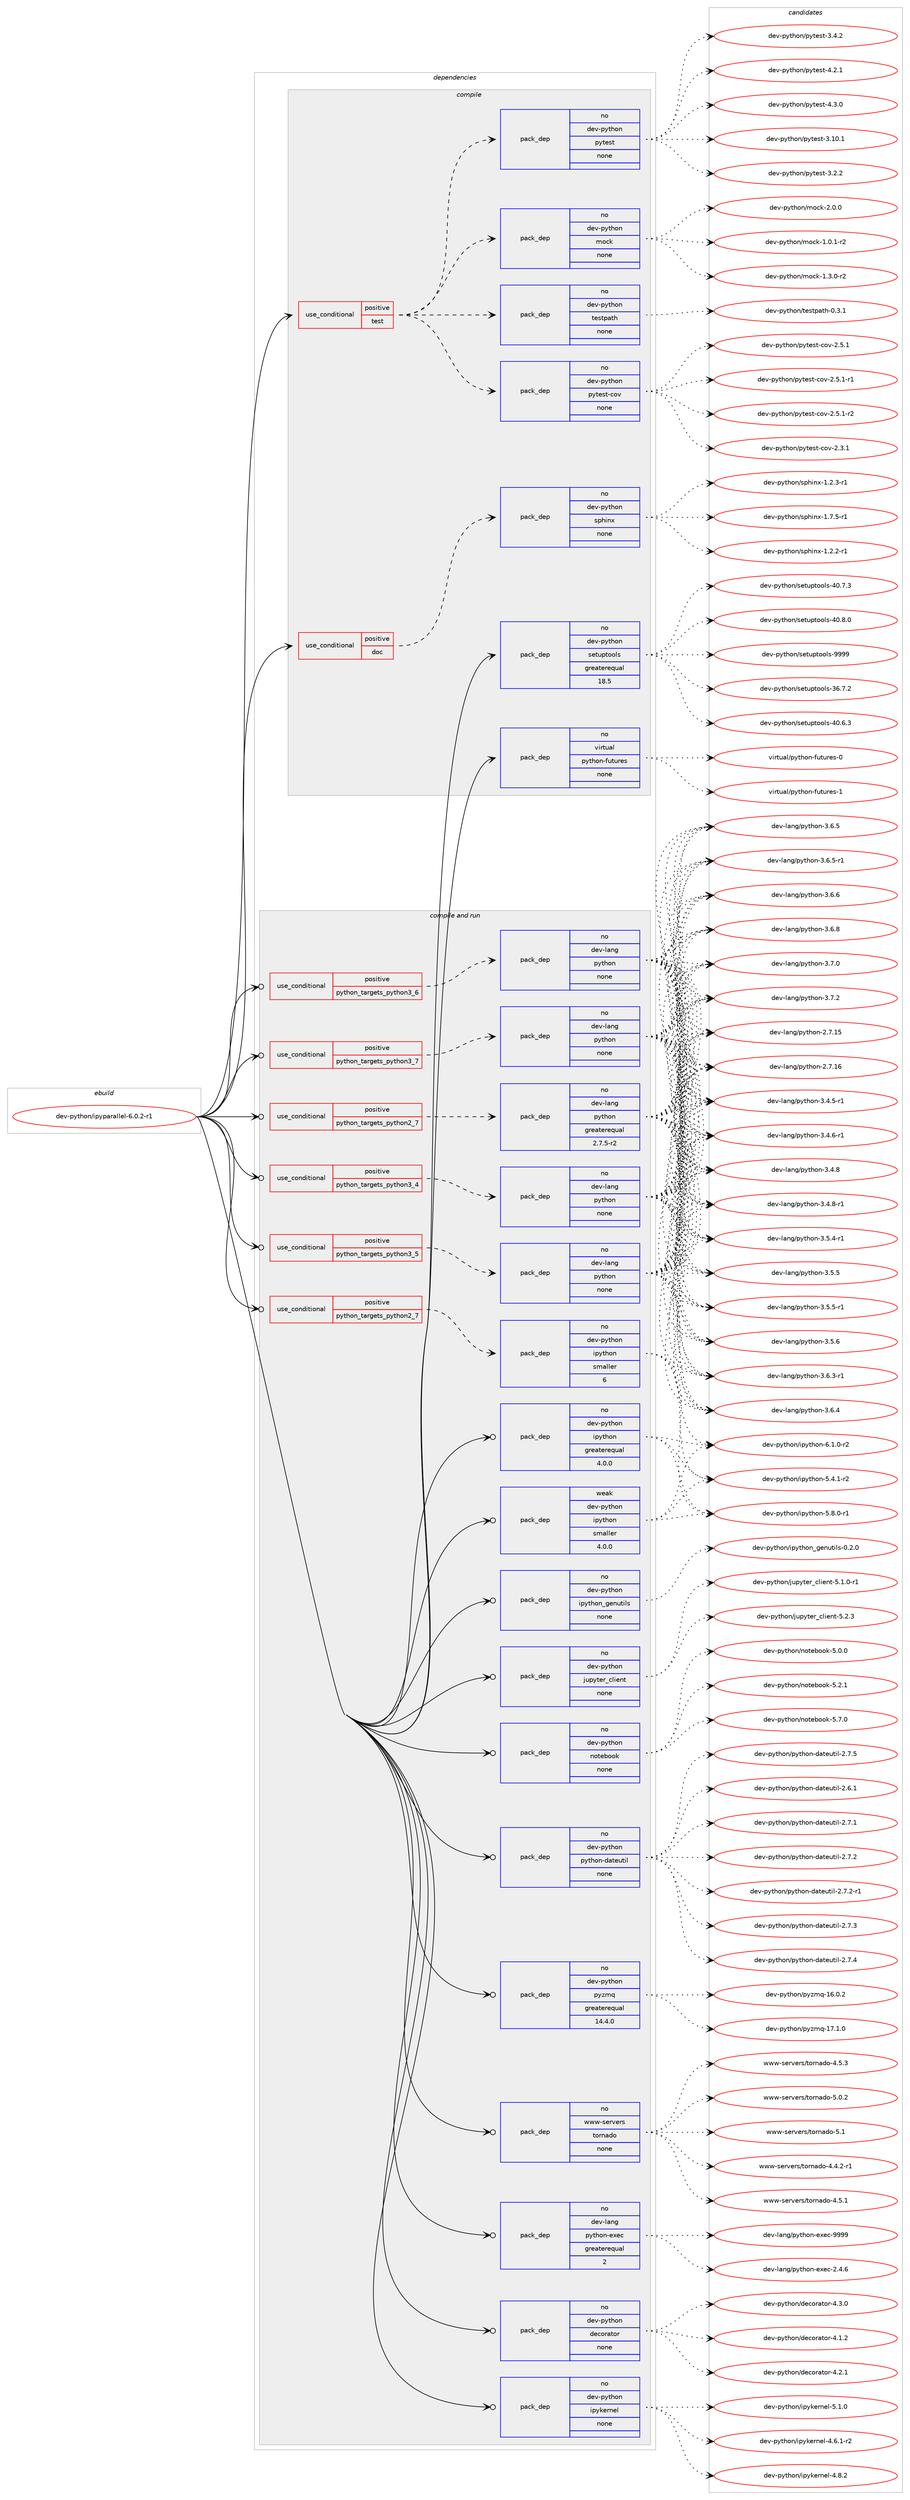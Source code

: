 digraph prolog {

# *************
# Graph options
# *************

newrank=true;
concentrate=true;
compound=true;
graph [rankdir=LR,fontname=Helvetica,fontsize=10,ranksep=1.5];#, ranksep=2.5, nodesep=0.2];
edge  [arrowhead=vee];
node  [fontname=Helvetica,fontsize=10];

# **********
# The ebuild
# **********

subgraph cluster_leftcol {
color=gray;
rank=same;
label=<<i>ebuild</i>>;
id [label="dev-python/ipyparallel-6.0.2-r1", color=red, width=4, href="../dev-python/ipyparallel-6.0.2-r1.svg"];
}

# ****************
# The dependencies
# ****************

subgraph cluster_midcol {
color=gray;
label=<<i>dependencies</i>>;
subgraph cluster_compile {
fillcolor="#eeeeee";
style=filled;
label=<<i>compile</i>>;
subgraph cond375920 {
dependency1414185 [label=<<TABLE BORDER="0" CELLBORDER="1" CELLSPACING="0" CELLPADDING="4"><TR><TD ROWSPAN="3" CELLPADDING="10">use_conditional</TD></TR><TR><TD>positive</TD></TR><TR><TD>doc</TD></TR></TABLE>>, shape=none, color=red];
subgraph pack1014996 {
dependency1414186 [label=<<TABLE BORDER="0" CELLBORDER="1" CELLSPACING="0" CELLPADDING="4" WIDTH="220"><TR><TD ROWSPAN="6" CELLPADDING="30">pack_dep</TD></TR><TR><TD WIDTH="110">no</TD></TR><TR><TD>dev-python</TD></TR><TR><TD>sphinx</TD></TR><TR><TD>none</TD></TR><TR><TD></TD></TR></TABLE>>, shape=none, color=blue];
}
dependency1414185:e -> dependency1414186:w [weight=20,style="dashed",arrowhead="vee"];
}
id:e -> dependency1414185:w [weight=20,style="solid",arrowhead="vee"];
subgraph cond375921 {
dependency1414187 [label=<<TABLE BORDER="0" CELLBORDER="1" CELLSPACING="0" CELLPADDING="4"><TR><TD ROWSPAN="3" CELLPADDING="10">use_conditional</TD></TR><TR><TD>positive</TD></TR><TR><TD>test</TD></TR></TABLE>>, shape=none, color=red];
subgraph pack1014997 {
dependency1414188 [label=<<TABLE BORDER="0" CELLBORDER="1" CELLSPACING="0" CELLPADDING="4" WIDTH="220"><TR><TD ROWSPAN="6" CELLPADDING="30">pack_dep</TD></TR><TR><TD WIDTH="110">no</TD></TR><TR><TD>dev-python</TD></TR><TR><TD>mock</TD></TR><TR><TD>none</TD></TR><TR><TD></TD></TR></TABLE>>, shape=none, color=blue];
}
dependency1414187:e -> dependency1414188:w [weight=20,style="dashed",arrowhead="vee"];
subgraph pack1014998 {
dependency1414189 [label=<<TABLE BORDER="0" CELLBORDER="1" CELLSPACING="0" CELLPADDING="4" WIDTH="220"><TR><TD ROWSPAN="6" CELLPADDING="30">pack_dep</TD></TR><TR><TD WIDTH="110">no</TD></TR><TR><TD>dev-python</TD></TR><TR><TD>pytest</TD></TR><TR><TD>none</TD></TR><TR><TD></TD></TR></TABLE>>, shape=none, color=blue];
}
dependency1414187:e -> dependency1414189:w [weight=20,style="dashed",arrowhead="vee"];
subgraph pack1014999 {
dependency1414190 [label=<<TABLE BORDER="0" CELLBORDER="1" CELLSPACING="0" CELLPADDING="4" WIDTH="220"><TR><TD ROWSPAN="6" CELLPADDING="30">pack_dep</TD></TR><TR><TD WIDTH="110">no</TD></TR><TR><TD>dev-python</TD></TR><TR><TD>pytest-cov</TD></TR><TR><TD>none</TD></TR><TR><TD></TD></TR></TABLE>>, shape=none, color=blue];
}
dependency1414187:e -> dependency1414190:w [weight=20,style="dashed",arrowhead="vee"];
subgraph pack1015000 {
dependency1414191 [label=<<TABLE BORDER="0" CELLBORDER="1" CELLSPACING="0" CELLPADDING="4" WIDTH="220"><TR><TD ROWSPAN="6" CELLPADDING="30">pack_dep</TD></TR><TR><TD WIDTH="110">no</TD></TR><TR><TD>dev-python</TD></TR><TR><TD>testpath</TD></TR><TR><TD>none</TD></TR><TR><TD></TD></TR></TABLE>>, shape=none, color=blue];
}
dependency1414187:e -> dependency1414191:w [weight=20,style="dashed",arrowhead="vee"];
}
id:e -> dependency1414187:w [weight=20,style="solid",arrowhead="vee"];
subgraph pack1015001 {
dependency1414192 [label=<<TABLE BORDER="0" CELLBORDER="1" CELLSPACING="0" CELLPADDING="4" WIDTH="220"><TR><TD ROWSPAN="6" CELLPADDING="30">pack_dep</TD></TR><TR><TD WIDTH="110">no</TD></TR><TR><TD>dev-python</TD></TR><TR><TD>setuptools</TD></TR><TR><TD>greaterequal</TD></TR><TR><TD>18.5</TD></TR></TABLE>>, shape=none, color=blue];
}
id:e -> dependency1414192:w [weight=20,style="solid",arrowhead="vee"];
subgraph pack1015002 {
dependency1414193 [label=<<TABLE BORDER="0" CELLBORDER="1" CELLSPACING="0" CELLPADDING="4" WIDTH="220"><TR><TD ROWSPAN="6" CELLPADDING="30">pack_dep</TD></TR><TR><TD WIDTH="110">no</TD></TR><TR><TD>virtual</TD></TR><TR><TD>python-futures</TD></TR><TR><TD>none</TD></TR><TR><TD></TD></TR></TABLE>>, shape=none, color=blue];
}
id:e -> dependency1414193:w [weight=20,style="solid",arrowhead="vee"];
}
subgraph cluster_compileandrun {
fillcolor="#eeeeee";
style=filled;
label=<<i>compile and run</i>>;
subgraph cond375922 {
dependency1414194 [label=<<TABLE BORDER="0" CELLBORDER="1" CELLSPACING="0" CELLPADDING="4"><TR><TD ROWSPAN="3" CELLPADDING="10">use_conditional</TD></TR><TR><TD>positive</TD></TR><TR><TD>python_targets_python2_7</TD></TR></TABLE>>, shape=none, color=red];
subgraph pack1015003 {
dependency1414195 [label=<<TABLE BORDER="0" CELLBORDER="1" CELLSPACING="0" CELLPADDING="4" WIDTH="220"><TR><TD ROWSPAN="6" CELLPADDING="30">pack_dep</TD></TR><TR><TD WIDTH="110">no</TD></TR><TR><TD>dev-lang</TD></TR><TR><TD>python</TD></TR><TR><TD>greaterequal</TD></TR><TR><TD>2.7.5-r2</TD></TR></TABLE>>, shape=none, color=blue];
}
dependency1414194:e -> dependency1414195:w [weight=20,style="dashed",arrowhead="vee"];
}
id:e -> dependency1414194:w [weight=20,style="solid",arrowhead="odotvee"];
subgraph cond375923 {
dependency1414196 [label=<<TABLE BORDER="0" CELLBORDER="1" CELLSPACING="0" CELLPADDING="4"><TR><TD ROWSPAN="3" CELLPADDING="10">use_conditional</TD></TR><TR><TD>positive</TD></TR><TR><TD>python_targets_python2_7</TD></TR></TABLE>>, shape=none, color=red];
subgraph pack1015004 {
dependency1414197 [label=<<TABLE BORDER="0" CELLBORDER="1" CELLSPACING="0" CELLPADDING="4" WIDTH="220"><TR><TD ROWSPAN="6" CELLPADDING="30">pack_dep</TD></TR><TR><TD WIDTH="110">no</TD></TR><TR><TD>dev-python</TD></TR><TR><TD>ipython</TD></TR><TR><TD>smaller</TD></TR><TR><TD>6</TD></TR></TABLE>>, shape=none, color=blue];
}
dependency1414196:e -> dependency1414197:w [weight=20,style="dashed",arrowhead="vee"];
}
id:e -> dependency1414196:w [weight=20,style="solid",arrowhead="odotvee"];
subgraph cond375924 {
dependency1414198 [label=<<TABLE BORDER="0" CELLBORDER="1" CELLSPACING="0" CELLPADDING="4"><TR><TD ROWSPAN="3" CELLPADDING="10">use_conditional</TD></TR><TR><TD>positive</TD></TR><TR><TD>python_targets_python3_4</TD></TR></TABLE>>, shape=none, color=red];
subgraph pack1015005 {
dependency1414199 [label=<<TABLE BORDER="0" CELLBORDER="1" CELLSPACING="0" CELLPADDING="4" WIDTH="220"><TR><TD ROWSPAN="6" CELLPADDING="30">pack_dep</TD></TR><TR><TD WIDTH="110">no</TD></TR><TR><TD>dev-lang</TD></TR><TR><TD>python</TD></TR><TR><TD>none</TD></TR><TR><TD></TD></TR></TABLE>>, shape=none, color=blue];
}
dependency1414198:e -> dependency1414199:w [weight=20,style="dashed",arrowhead="vee"];
}
id:e -> dependency1414198:w [weight=20,style="solid",arrowhead="odotvee"];
subgraph cond375925 {
dependency1414200 [label=<<TABLE BORDER="0" CELLBORDER="1" CELLSPACING="0" CELLPADDING="4"><TR><TD ROWSPAN="3" CELLPADDING="10">use_conditional</TD></TR><TR><TD>positive</TD></TR><TR><TD>python_targets_python3_5</TD></TR></TABLE>>, shape=none, color=red];
subgraph pack1015006 {
dependency1414201 [label=<<TABLE BORDER="0" CELLBORDER="1" CELLSPACING="0" CELLPADDING="4" WIDTH="220"><TR><TD ROWSPAN="6" CELLPADDING="30">pack_dep</TD></TR><TR><TD WIDTH="110">no</TD></TR><TR><TD>dev-lang</TD></TR><TR><TD>python</TD></TR><TR><TD>none</TD></TR><TR><TD></TD></TR></TABLE>>, shape=none, color=blue];
}
dependency1414200:e -> dependency1414201:w [weight=20,style="dashed",arrowhead="vee"];
}
id:e -> dependency1414200:w [weight=20,style="solid",arrowhead="odotvee"];
subgraph cond375926 {
dependency1414202 [label=<<TABLE BORDER="0" CELLBORDER="1" CELLSPACING="0" CELLPADDING="4"><TR><TD ROWSPAN="3" CELLPADDING="10">use_conditional</TD></TR><TR><TD>positive</TD></TR><TR><TD>python_targets_python3_6</TD></TR></TABLE>>, shape=none, color=red];
subgraph pack1015007 {
dependency1414203 [label=<<TABLE BORDER="0" CELLBORDER="1" CELLSPACING="0" CELLPADDING="4" WIDTH="220"><TR><TD ROWSPAN="6" CELLPADDING="30">pack_dep</TD></TR><TR><TD WIDTH="110">no</TD></TR><TR><TD>dev-lang</TD></TR><TR><TD>python</TD></TR><TR><TD>none</TD></TR><TR><TD></TD></TR></TABLE>>, shape=none, color=blue];
}
dependency1414202:e -> dependency1414203:w [weight=20,style="dashed",arrowhead="vee"];
}
id:e -> dependency1414202:w [weight=20,style="solid",arrowhead="odotvee"];
subgraph cond375927 {
dependency1414204 [label=<<TABLE BORDER="0" CELLBORDER="1" CELLSPACING="0" CELLPADDING="4"><TR><TD ROWSPAN="3" CELLPADDING="10">use_conditional</TD></TR><TR><TD>positive</TD></TR><TR><TD>python_targets_python3_7</TD></TR></TABLE>>, shape=none, color=red];
subgraph pack1015008 {
dependency1414205 [label=<<TABLE BORDER="0" CELLBORDER="1" CELLSPACING="0" CELLPADDING="4" WIDTH="220"><TR><TD ROWSPAN="6" CELLPADDING="30">pack_dep</TD></TR><TR><TD WIDTH="110">no</TD></TR><TR><TD>dev-lang</TD></TR><TR><TD>python</TD></TR><TR><TD>none</TD></TR><TR><TD></TD></TR></TABLE>>, shape=none, color=blue];
}
dependency1414204:e -> dependency1414205:w [weight=20,style="dashed",arrowhead="vee"];
}
id:e -> dependency1414204:w [weight=20,style="solid",arrowhead="odotvee"];
subgraph pack1015009 {
dependency1414206 [label=<<TABLE BORDER="0" CELLBORDER="1" CELLSPACING="0" CELLPADDING="4" WIDTH="220"><TR><TD ROWSPAN="6" CELLPADDING="30">pack_dep</TD></TR><TR><TD WIDTH="110">no</TD></TR><TR><TD>dev-lang</TD></TR><TR><TD>python-exec</TD></TR><TR><TD>greaterequal</TD></TR><TR><TD>2</TD></TR></TABLE>>, shape=none, color=blue];
}
id:e -> dependency1414206:w [weight=20,style="solid",arrowhead="odotvee"];
subgraph pack1015010 {
dependency1414207 [label=<<TABLE BORDER="0" CELLBORDER="1" CELLSPACING="0" CELLPADDING="4" WIDTH="220"><TR><TD ROWSPAN="6" CELLPADDING="30">pack_dep</TD></TR><TR><TD WIDTH="110">no</TD></TR><TR><TD>dev-python</TD></TR><TR><TD>decorator</TD></TR><TR><TD>none</TD></TR><TR><TD></TD></TR></TABLE>>, shape=none, color=blue];
}
id:e -> dependency1414207:w [weight=20,style="solid",arrowhead="odotvee"];
subgraph pack1015011 {
dependency1414208 [label=<<TABLE BORDER="0" CELLBORDER="1" CELLSPACING="0" CELLPADDING="4" WIDTH="220"><TR><TD ROWSPAN="6" CELLPADDING="30">pack_dep</TD></TR><TR><TD WIDTH="110">no</TD></TR><TR><TD>dev-python</TD></TR><TR><TD>ipykernel</TD></TR><TR><TD>none</TD></TR><TR><TD></TD></TR></TABLE>>, shape=none, color=blue];
}
id:e -> dependency1414208:w [weight=20,style="solid",arrowhead="odotvee"];
subgraph pack1015012 {
dependency1414209 [label=<<TABLE BORDER="0" CELLBORDER="1" CELLSPACING="0" CELLPADDING="4" WIDTH="220"><TR><TD ROWSPAN="6" CELLPADDING="30">pack_dep</TD></TR><TR><TD WIDTH="110">no</TD></TR><TR><TD>dev-python</TD></TR><TR><TD>ipython</TD></TR><TR><TD>greaterequal</TD></TR><TR><TD>4.0.0</TD></TR></TABLE>>, shape=none, color=blue];
}
id:e -> dependency1414209:w [weight=20,style="solid",arrowhead="odotvee"];
subgraph pack1015013 {
dependency1414210 [label=<<TABLE BORDER="0" CELLBORDER="1" CELLSPACING="0" CELLPADDING="4" WIDTH="220"><TR><TD ROWSPAN="6" CELLPADDING="30">pack_dep</TD></TR><TR><TD WIDTH="110">no</TD></TR><TR><TD>dev-python</TD></TR><TR><TD>ipython_genutils</TD></TR><TR><TD>none</TD></TR><TR><TD></TD></TR></TABLE>>, shape=none, color=blue];
}
id:e -> dependency1414210:w [weight=20,style="solid",arrowhead="odotvee"];
subgraph pack1015014 {
dependency1414211 [label=<<TABLE BORDER="0" CELLBORDER="1" CELLSPACING="0" CELLPADDING="4" WIDTH="220"><TR><TD ROWSPAN="6" CELLPADDING="30">pack_dep</TD></TR><TR><TD WIDTH="110">no</TD></TR><TR><TD>dev-python</TD></TR><TR><TD>jupyter_client</TD></TR><TR><TD>none</TD></TR><TR><TD></TD></TR></TABLE>>, shape=none, color=blue];
}
id:e -> dependency1414211:w [weight=20,style="solid",arrowhead="odotvee"];
subgraph pack1015015 {
dependency1414212 [label=<<TABLE BORDER="0" CELLBORDER="1" CELLSPACING="0" CELLPADDING="4" WIDTH="220"><TR><TD ROWSPAN="6" CELLPADDING="30">pack_dep</TD></TR><TR><TD WIDTH="110">no</TD></TR><TR><TD>dev-python</TD></TR><TR><TD>notebook</TD></TR><TR><TD>none</TD></TR><TR><TD></TD></TR></TABLE>>, shape=none, color=blue];
}
id:e -> dependency1414212:w [weight=20,style="solid",arrowhead="odotvee"];
subgraph pack1015016 {
dependency1414213 [label=<<TABLE BORDER="0" CELLBORDER="1" CELLSPACING="0" CELLPADDING="4" WIDTH="220"><TR><TD ROWSPAN="6" CELLPADDING="30">pack_dep</TD></TR><TR><TD WIDTH="110">no</TD></TR><TR><TD>dev-python</TD></TR><TR><TD>python-dateutil</TD></TR><TR><TD>none</TD></TR><TR><TD></TD></TR></TABLE>>, shape=none, color=blue];
}
id:e -> dependency1414213:w [weight=20,style="solid",arrowhead="odotvee"];
subgraph pack1015017 {
dependency1414214 [label=<<TABLE BORDER="0" CELLBORDER="1" CELLSPACING="0" CELLPADDING="4" WIDTH="220"><TR><TD ROWSPAN="6" CELLPADDING="30">pack_dep</TD></TR><TR><TD WIDTH="110">no</TD></TR><TR><TD>dev-python</TD></TR><TR><TD>pyzmq</TD></TR><TR><TD>greaterequal</TD></TR><TR><TD>14.4.0</TD></TR></TABLE>>, shape=none, color=blue];
}
id:e -> dependency1414214:w [weight=20,style="solid",arrowhead="odotvee"];
subgraph pack1015018 {
dependency1414215 [label=<<TABLE BORDER="0" CELLBORDER="1" CELLSPACING="0" CELLPADDING="4" WIDTH="220"><TR><TD ROWSPAN="6" CELLPADDING="30">pack_dep</TD></TR><TR><TD WIDTH="110">no</TD></TR><TR><TD>www-servers</TD></TR><TR><TD>tornado</TD></TR><TR><TD>none</TD></TR><TR><TD></TD></TR></TABLE>>, shape=none, color=blue];
}
id:e -> dependency1414215:w [weight=20,style="solid",arrowhead="odotvee"];
subgraph pack1015019 {
dependency1414216 [label=<<TABLE BORDER="0" CELLBORDER="1" CELLSPACING="0" CELLPADDING="4" WIDTH="220"><TR><TD ROWSPAN="6" CELLPADDING="30">pack_dep</TD></TR><TR><TD WIDTH="110">weak</TD></TR><TR><TD>dev-python</TD></TR><TR><TD>ipython</TD></TR><TR><TD>smaller</TD></TR><TR><TD>4.0.0</TD></TR></TABLE>>, shape=none, color=blue];
}
id:e -> dependency1414216:w [weight=20,style="solid",arrowhead="odotvee"];
}
subgraph cluster_run {
fillcolor="#eeeeee";
style=filled;
label=<<i>run</i>>;
}
}

# **************
# The candidates
# **************

subgraph cluster_choices {
rank=same;
color=gray;
label=<<i>candidates</i>>;

subgraph choice1014996 {
color=black;
nodesep=1;
choice10010111845112121116104111110471151121041051101204549465046504511449 [label="dev-python/sphinx-1.2.2-r1", color=red, width=4,href="../dev-python/sphinx-1.2.2-r1.svg"];
choice10010111845112121116104111110471151121041051101204549465046514511449 [label="dev-python/sphinx-1.2.3-r1", color=red, width=4,href="../dev-python/sphinx-1.2.3-r1.svg"];
choice10010111845112121116104111110471151121041051101204549465546534511449 [label="dev-python/sphinx-1.7.5-r1", color=red, width=4,href="../dev-python/sphinx-1.7.5-r1.svg"];
dependency1414186:e -> choice10010111845112121116104111110471151121041051101204549465046504511449:w [style=dotted,weight="100"];
dependency1414186:e -> choice10010111845112121116104111110471151121041051101204549465046514511449:w [style=dotted,weight="100"];
dependency1414186:e -> choice10010111845112121116104111110471151121041051101204549465546534511449:w [style=dotted,weight="100"];
}
subgraph choice1014997 {
color=black;
nodesep=1;
choice1001011184511212111610411111047109111991074549464846494511450 [label="dev-python/mock-1.0.1-r2", color=red, width=4,href="../dev-python/mock-1.0.1-r2.svg"];
choice1001011184511212111610411111047109111991074549465146484511450 [label="dev-python/mock-1.3.0-r2", color=red, width=4,href="../dev-python/mock-1.3.0-r2.svg"];
choice100101118451121211161041111104710911199107455046484648 [label="dev-python/mock-2.0.0", color=red, width=4,href="../dev-python/mock-2.0.0.svg"];
dependency1414188:e -> choice1001011184511212111610411111047109111991074549464846494511450:w [style=dotted,weight="100"];
dependency1414188:e -> choice1001011184511212111610411111047109111991074549465146484511450:w [style=dotted,weight="100"];
dependency1414188:e -> choice100101118451121211161041111104710911199107455046484648:w [style=dotted,weight="100"];
}
subgraph choice1014998 {
color=black;
nodesep=1;
choice100101118451121211161041111104711212111610111511645514649484649 [label="dev-python/pytest-3.10.1", color=red, width=4,href="../dev-python/pytest-3.10.1.svg"];
choice1001011184511212111610411111047112121116101115116455146504650 [label="dev-python/pytest-3.2.2", color=red, width=4,href="../dev-python/pytest-3.2.2.svg"];
choice1001011184511212111610411111047112121116101115116455146524650 [label="dev-python/pytest-3.4.2", color=red, width=4,href="../dev-python/pytest-3.4.2.svg"];
choice1001011184511212111610411111047112121116101115116455246504649 [label="dev-python/pytest-4.2.1", color=red, width=4,href="../dev-python/pytest-4.2.1.svg"];
choice1001011184511212111610411111047112121116101115116455246514648 [label="dev-python/pytest-4.3.0", color=red, width=4,href="../dev-python/pytest-4.3.0.svg"];
dependency1414189:e -> choice100101118451121211161041111104711212111610111511645514649484649:w [style=dotted,weight="100"];
dependency1414189:e -> choice1001011184511212111610411111047112121116101115116455146504650:w [style=dotted,weight="100"];
dependency1414189:e -> choice1001011184511212111610411111047112121116101115116455146524650:w [style=dotted,weight="100"];
dependency1414189:e -> choice1001011184511212111610411111047112121116101115116455246504649:w [style=dotted,weight="100"];
dependency1414189:e -> choice1001011184511212111610411111047112121116101115116455246514648:w [style=dotted,weight="100"];
}
subgraph choice1014999 {
color=black;
nodesep=1;
choice10010111845112121116104111110471121211161011151164599111118455046514649 [label="dev-python/pytest-cov-2.3.1", color=red, width=4,href="../dev-python/pytest-cov-2.3.1.svg"];
choice10010111845112121116104111110471121211161011151164599111118455046534649 [label="dev-python/pytest-cov-2.5.1", color=red, width=4,href="../dev-python/pytest-cov-2.5.1.svg"];
choice100101118451121211161041111104711212111610111511645991111184550465346494511449 [label="dev-python/pytest-cov-2.5.1-r1", color=red, width=4,href="../dev-python/pytest-cov-2.5.1-r1.svg"];
choice100101118451121211161041111104711212111610111511645991111184550465346494511450 [label="dev-python/pytest-cov-2.5.1-r2", color=red, width=4,href="../dev-python/pytest-cov-2.5.1-r2.svg"];
dependency1414190:e -> choice10010111845112121116104111110471121211161011151164599111118455046514649:w [style=dotted,weight="100"];
dependency1414190:e -> choice10010111845112121116104111110471121211161011151164599111118455046534649:w [style=dotted,weight="100"];
dependency1414190:e -> choice100101118451121211161041111104711212111610111511645991111184550465346494511449:w [style=dotted,weight="100"];
dependency1414190:e -> choice100101118451121211161041111104711212111610111511645991111184550465346494511450:w [style=dotted,weight="100"];
}
subgraph choice1015000 {
color=black;
nodesep=1;
choice100101118451121211161041111104711610111511611297116104454846514649 [label="dev-python/testpath-0.3.1", color=red, width=4,href="../dev-python/testpath-0.3.1.svg"];
dependency1414191:e -> choice100101118451121211161041111104711610111511611297116104454846514649:w [style=dotted,weight="100"];
}
subgraph choice1015001 {
color=black;
nodesep=1;
choice100101118451121211161041111104711510111611711211611111110811545515446554650 [label="dev-python/setuptools-36.7.2", color=red, width=4,href="../dev-python/setuptools-36.7.2.svg"];
choice100101118451121211161041111104711510111611711211611111110811545524846544651 [label="dev-python/setuptools-40.6.3", color=red, width=4,href="../dev-python/setuptools-40.6.3.svg"];
choice100101118451121211161041111104711510111611711211611111110811545524846554651 [label="dev-python/setuptools-40.7.3", color=red, width=4,href="../dev-python/setuptools-40.7.3.svg"];
choice100101118451121211161041111104711510111611711211611111110811545524846564648 [label="dev-python/setuptools-40.8.0", color=red, width=4,href="../dev-python/setuptools-40.8.0.svg"];
choice10010111845112121116104111110471151011161171121161111111081154557575757 [label="dev-python/setuptools-9999", color=red, width=4,href="../dev-python/setuptools-9999.svg"];
dependency1414192:e -> choice100101118451121211161041111104711510111611711211611111110811545515446554650:w [style=dotted,weight="100"];
dependency1414192:e -> choice100101118451121211161041111104711510111611711211611111110811545524846544651:w [style=dotted,weight="100"];
dependency1414192:e -> choice100101118451121211161041111104711510111611711211611111110811545524846554651:w [style=dotted,weight="100"];
dependency1414192:e -> choice100101118451121211161041111104711510111611711211611111110811545524846564648:w [style=dotted,weight="100"];
dependency1414192:e -> choice10010111845112121116104111110471151011161171121161111111081154557575757:w [style=dotted,weight="100"];
}
subgraph choice1015002 {
color=black;
nodesep=1;
choice1181051141161179710847112121116104111110451021171161171141011154548 [label="virtual/python-futures-0", color=red, width=4,href="../virtual/python-futures-0.svg"];
choice1181051141161179710847112121116104111110451021171161171141011154549 [label="virtual/python-futures-1", color=red, width=4,href="../virtual/python-futures-1.svg"];
dependency1414193:e -> choice1181051141161179710847112121116104111110451021171161171141011154548:w [style=dotted,weight="100"];
dependency1414193:e -> choice1181051141161179710847112121116104111110451021171161171141011154549:w [style=dotted,weight="100"];
}
subgraph choice1015003 {
color=black;
nodesep=1;
choice10010111845108971101034711212111610411111045504655464953 [label="dev-lang/python-2.7.15", color=red, width=4,href="../dev-lang/python-2.7.15.svg"];
choice10010111845108971101034711212111610411111045504655464954 [label="dev-lang/python-2.7.16", color=red, width=4,href="../dev-lang/python-2.7.16.svg"];
choice1001011184510897110103471121211161041111104551465246534511449 [label="dev-lang/python-3.4.5-r1", color=red, width=4,href="../dev-lang/python-3.4.5-r1.svg"];
choice1001011184510897110103471121211161041111104551465246544511449 [label="dev-lang/python-3.4.6-r1", color=red, width=4,href="../dev-lang/python-3.4.6-r1.svg"];
choice100101118451089711010347112121116104111110455146524656 [label="dev-lang/python-3.4.8", color=red, width=4,href="../dev-lang/python-3.4.8.svg"];
choice1001011184510897110103471121211161041111104551465246564511449 [label="dev-lang/python-3.4.8-r1", color=red, width=4,href="../dev-lang/python-3.4.8-r1.svg"];
choice1001011184510897110103471121211161041111104551465346524511449 [label="dev-lang/python-3.5.4-r1", color=red, width=4,href="../dev-lang/python-3.5.4-r1.svg"];
choice100101118451089711010347112121116104111110455146534653 [label="dev-lang/python-3.5.5", color=red, width=4,href="../dev-lang/python-3.5.5.svg"];
choice1001011184510897110103471121211161041111104551465346534511449 [label="dev-lang/python-3.5.5-r1", color=red, width=4,href="../dev-lang/python-3.5.5-r1.svg"];
choice100101118451089711010347112121116104111110455146534654 [label="dev-lang/python-3.5.6", color=red, width=4,href="../dev-lang/python-3.5.6.svg"];
choice1001011184510897110103471121211161041111104551465446514511449 [label="dev-lang/python-3.6.3-r1", color=red, width=4,href="../dev-lang/python-3.6.3-r1.svg"];
choice100101118451089711010347112121116104111110455146544652 [label="dev-lang/python-3.6.4", color=red, width=4,href="../dev-lang/python-3.6.4.svg"];
choice100101118451089711010347112121116104111110455146544653 [label="dev-lang/python-3.6.5", color=red, width=4,href="../dev-lang/python-3.6.5.svg"];
choice1001011184510897110103471121211161041111104551465446534511449 [label="dev-lang/python-3.6.5-r1", color=red, width=4,href="../dev-lang/python-3.6.5-r1.svg"];
choice100101118451089711010347112121116104111110455146544654 [label="dev-lang/python-3.6.6", color=red, width=4,href="../dev-lang/python-3.6.6.svg"];
choice100101118451089711010347112121116104111110455146544656 [label="dev-lang/python-3.6.8", color=red, width=4,href="../dev-lang/python-3.6.8.svg"];
choice100101118451089711010347112121116104111110455146554648 [label="dev-lang/python-3.7.0", color=red, width=4,href="../dev-lang/python-3.7.0.svg"];
choice100101118451089711010347112121116104111110455146554650 [label="dev-lang/python-3.7.2", color=red, width=4,href="../dev-lang/python-3.7.2.svg"];
dependency1414195:e -> choice10010111845108971101034711212111610411111045504655464953:w [style=dotted,weight="100"];
dependency1414195:e -> choice10010111845108971101034711212111610411111045504655464954:w [style=dotted,weight="100"];
dependency1414195:e -> choice1001011184510897110103471121211161041111104551465246534511449:w [style=dotted,weight="100"];
dependency1414195:e -> choice1001011184510897110103471121211161041111104551465246544511449:w [style=dotted,weight="100"];
dependency1414195:e -> choice100101118451089711010347112121116104111110455146524656:w [style=dotted,weight="100"];
dependency1414195:e -> choice1001011184510897110103471121211161041111104551465246564511449:w [style=dotted,weight="100"];
dependency1414195:e -> choice1001011184510897110103471121211161041111104551465346524511449:w [style=dotted,weight="100"];
dependency1414195:e -> choice100101118451089711010347112121116104111110455146534653:w [style=dotted,weight="100"];
dependency1414195:e -> choice1001011184510897110103471121211161041111104551465346534511449:w [style=dotted,weight="100"];
dependency1414195:e -> choice100101118451089711010347112121116104111110455146534654:w [style=dotted,weight="100"];
dependency1414195:e -> choice1001011184510897110103471121211161041111104551465446514511449:w [style=dotted,weight="100"];
dependency1414195:e -> choice100101118451089711010347112121116104111110455146544652:w [style=dotted,weight="100"];
dependency1414195:e -> choice100101118451089711010347112121116104111110455146544653:w [style=dotted,weight="100"];
dependency1414195:e -> choice1001011184510897110103471121211161041111104551465446534511449:w [style=dotted,weight="100"];
dependency1414195:e -> choice100101118451089711010347112121116104111110455146544654:w [style=dotted,weight="100"];
dependency1414195:e -> choice100101118451089711010347112121116104111110455146544656:w [style=dotted,weight="100"];
dependency1414195:e -> choice100101118451089711010347112121116104111110455146554648:w [style=dotted,weight="100"];
dependency1414195:e -> choice100101118451089711010347112121116104111110455146554650:w [style=dotted,weight="100"];
}
subgraph choice1015004 {
color=black;
nodesep=1;
choice10010111845112121116104111110471051121211161041111104553465246494511450 [label="dev-python/ipython-5.4.1-r2", color=red, width=4,href="../dev-python/ipython-5.4.1-r2.svg"];
choice10010111845112121116104111110471051121211161041111104553465646484511449 [label="dev-python/ipython-5.8.0-r1", color=red, width=4,href="../dev-python/ipython-5.8.0-r1.svg"];
choice10010111845112121116104111110471051121211161041111104554464946484511450 [label="dev-python/ipython-6.1.0-r2", color=red, width=4,href="../dev-python/ipython-6.1.0-r2.svg"];
dependency1414197:e -> choice10010111845112121116104111110471051121211161041111104553465246494511450:w [style=dotted,weight="100"];
dependency1414197:e -> choice10010111845112121116104111110471051121211161041111104553465646484511449:w [style=dotted,weight="100"];
dependency1414197:e -> choice10010111845112121116104111110471051121211161041111104554464946484511450:w [style=dotted,weight="100"];
}
subgraph choice1015005 {
color=black;
nodesep=1;
choice10010111845108971101034711212111610411111045504655464953 [label="dev-lang/python-2.7.15", color=red, width=4,href="../dev-lang/python-2.7.15.svg"];
choice10010111845108971101034711212111610411111045504655464954 [label="dev-lang/python-2.7.16", color=red, width=4,href="../dev-lang/python-2.7.16.svg"];
choice1001011184510897110103471121211161041111104551465246534511449 [label="dev-lang/python-3.4.5-r1", color=red, width=4,href="../dev-lang/python-3.4.5-r1.svg"];
choice1001011184510897110103471121211161041111104551465246544511449 [label="dev-lang/python-3.4.6-r1", color=red, width=4,href="../dev-lang/python-3.4.6-r1.svg"];
choice100101118451089711010347112121116104111110455146524656 [label="dev-lang/python-3.4.8", color=red, width=4,href="../dev-lang/python-3.4.8.svg"];
choice1001011184510897110103471121211161041111104551465246564511449 [label="dev-lang/python-3.4.8-r1", color=red, width=4,href="../dev-lang/python-3.4.8-r1.svg"];
choice1001011184510897110103471121211161041111104551465346524511449 [label="dev-lang/python-3.5.4-r1", color=red, width=4,href="../dev-lang/python-3.5.4-r1.svg"];
choice100101118451089711010347112121116104111110455146534653 [label="dev-lang/python-3.5.5", color=red, width=4,href="../dev-lang/python-3.5.5.svg"];
choice1001011184510897110103471121211161041111104551465346534511449 [label="dev-lang/python-3.5.5-r1", color=red, width=4,href="../dev-lang/python-3.5.5-r1.svg"];
choice100101118451089711010347112121116104111110455146534654 [label="dev-lang/python-3.5.6", color=red, width=4,href="../dev-lang/python-3.5.6.svg"];
choice1001011184510897110103471121211161041111104551465446514511449 [label="dev-lang/python-3.6.3-r1", color=red, width=4,href="../dev-lang/python-3.6.3-r1.svg"];
choice100101118451089711010347112121116104111110455146544652 [label="dev-lang/python-3.6.4", color=red, width=4,href="../dev-lang/python-3.6.4.svg"];
choice100101118451089711010347112121116104111110455146544653 [label="dev-lang/python-3.6.5", color=red, width=4,href="../dev-lang/python-3.6.5.svg"];
choice1001011184510897110103471121211161041111104551465446534511449 [label="dev-lang/python-3.6.5-r1", color=red, width=4,href="../dev-lang/python-3.6.5-r1.svg"];
choice100101118451089711010347112121116104111110455146544654 [label="dev-lang/python-3.6.6", color=red, width=4,href="../dev-lang/python-3.6.6.svg"];
choice100101118451089711010347112121116104111110455146544656 [label="dev-lang/python-3.6.8", color=red, width=4,href="../dev-lang/python-3.6.8.svg"];
choice100101118451089711010347112121116104111110455146554648 [label="dev-lang/python-3.7.0", color=red, width=4,href="../dev-lang/python-3.7.0.svg"];
choice100101118451089711010347112121116104111110455146554650 [label="dev-lang/python-3.7.2", color=red, width=4,href="../dev-lang/python-3.7.2.svg"];
dependency1414199:e -> choice10010111845108971101034711212111610411111045504655464953:w [style=dotted,weight="100"];
dependency1414199:e -> choice10010111845108971101034711212111610411111045504655464954:w [style=dotted,weight="100"];
dependency1414199:e -> choice1001011184510897110103471121211161041111104551465246534511449:w [style=dotted,weight="100"];
dependency1414199:e -> choice1001011184510897110103471121211161041111104551465246544511449:w [style=dotted,weight="100"];
dependency1414199:e -> choice100101118451089711010347112121116104111110455146524656:w [style=dotted,weight="100"];
dependency1414199:e -> choice1001011184510897110103471121211161041111104551465246564511449:w [style=dotted,weight="100"];
dependency1414199:e -> choice1001011184510897110103471121211161041111104551465346524511449:w [style=dotted,weight="100"];
dependency1414199:e -> choice100101118451089711010347112121116104111110455146534653:w [style=dotted,weight="100"];
dependency1414199:e -> choice1001011184510897110103471121211161041111104551465346534511449:w [style=dotted,weight="100"];
dependency1414199:e -> choice100101118451089711010347112121116104111110455146534654:w [style=dotted,weight="100"];
dependency1414199:e -> choice1001011184510897110103471121211161041111104551465446514511449:w [style=dotted,weight="100"];
dependency1414199:e -> choice100101118451089711010347112121116104111110455146544652:w [style=dotted,weight="100"];
dependency1414199:e -> choice100101118451089711010347112121116104111110455146544653:w [style=dotted,weight="100"];
dependency1414199:e -> choice1001011184510897110103471121211161041111104551465446534511449:w [style=dotted,weight="100"];
dependency1414199:e -> choice100101118451089711010347112121116104111110455146544654:w [style=dotted,weight="100"];
dependency1414199:e -> choice100101118451089711010347112121116104111110455146544656:w [style=dotted,weight="100"];
dependency1414199:e -> choice100101118451089711010347112121116104111110455146554648:w [style=dotted,weight="100"];
dependency1414199:e -> choice100101118451089711010347112121116104111110455146554650:w [style=dotted,weight="100"];
}
subgraph choice1015006 {
color=black;
nodesep=1;
choice10010111845108971101034711212111610411111045504655464953 [label="dev-lang/python-2.7.15", color=red, width=4,href="../dev-lang/python-2.7.15.svg"];
choice10010111845108971101034711212111610411111045504655464954 [label="dev-lang/python-2.7.16", color=red, width=4,href="../dev-lang/python-2.7.16.svg"];
choice1001011184510897110103471121211161041111104551465246534511449 [label="dev-lang/python-3.4.5-r1", color=red, width=4,href="../dev-lang/python-3.4.5-r1.svg"];
choice1001011184510897110103471121211161041111104551465246544511449 [label="dev-lang/python-3.4.6-r1", color=red, width=4,href="../dev-lang/python-3.4.6-r1.svg"];
choice100101118451089711010347112121116104111110455146524656 [label="dev-lang/python-3.4.8", color=red, width=4,href="../dev-lang/python-3.4.8.svg"];
choice1001011184510897110103471121211161041111104551465246564511449 [label="dev-lang/python-3.4.8-r1", color=red, width=4,href="../dev-lang/python-3.4.8-r1.svg"];
choice1001011184510897110103471121211161041111104551465346524511449 [label="dev-lang/python-3.5.4-r1", color=red, width=4,href="../dev-lang/python-3.5.4-r1.svg"];
choice100101118451089711010347112121116104111110455146534653 [label="dev-lang/python-3.5.5", color=red, width=4,href="../dev-lang/python-3.5.5.svg"];
choice1001011184510897110103471121211161041111104551465346534511449 [label="dev-lang/python-3.5.5-r1", color=red, width=4,href="../dev-lang/python-3.5.5-r1.svg"];
choice100101118451089711010347112121116104111110455146534654 [label="dev-lang/python-3.5.6", color=red, width=4,href="../dev-lang/python-3.5.6.svg"];
choice1001011184510897110103471121211161041111104551465446514511449 [label="dev-lang/python-3.6.3-r1", color=red, width=4,href="../dev-lang/python-3.6.3-r1.svg"];
choice100101118451089711010347112121116104111110455146544652 [label="dev-lang/python-3.6.4", color=red, width=4,href="../dev-lang/python-3.6.4.svg"];
choice100101118451089711010347112121116104111110455146544653 [label="dev-lang/python-3.6.5", color=red, width=4,href="../dev-lang/python-3.6.5.svg"];
choice1001011184510897110103471121211161041111104551465446534511449 [label="dev-lang/python-3.6.5-r1", color=red, width=4,href="../dev-lang/python-3.6.5-r1.svg"];
choice100101118451089711010347112121116104111110455146544654 [label="dev-lang/python-3.6.6", color=red, width=4,href="../dev-lang/python-3.6.6.svg"];
choice100101118451089711010347112121116104111110455146544656 [label="dev-lang/python-3.6.8", color=red, width=4,href="../dev-lang/python-3.6.8.svg"];
choice100101118451089711010347112121116104111110455146554648 [label="dev-lang/python-3.7.0", color=red, width=4,href="../dev-lang/python-3.7.0.svg"];
choice100101118451089711010347112121116104111110455146554650 [label="dev-lang/python-3.7.2", color=red, width=4,href="../dev-lang/python-3.7.2.svg"];
dependency1414201:e -> choice10010111845108971101034711212111610411111045504655464953:w [style=dotted,weight="100"];
dependency1414201:e -> choice10010111845108971101034711212111610411111045504655464954:w [style=dotted,weight="100"];
dependency1414201:e -> choice1001011184510897110103471121211161041111104551465246534511449:w [style=dotted,weight="100"];
dependency1414201:e -> choice1001011184510897110103471121211161041111104551465246544511449:w [style=dotted,weight="100"];
dependency1414201:e -> choice100101118451089711010347112121116104111110455146524656:w [style=dotted,weight="100"];
dependency1414201:e -> choice1001011184510897110103471121211161041111104551465246564511449:w [style=dotted,weight="100"];
dependency1414201:e -> choice1001011184510897110103471121211161041111104551465346524511449:w [style=dotted,weight="100"];
dependency1414201:e -> choice100101118451089711010347112121116104111110455146534653:w [style=dotted,weight="100"];
dependency1414201:e -> choice1001011184510897110103471121211161041111104551465346534511449:w [style=dotted,weight="100"];
dependency1414201:e -> choice100101118451089711010347112121116104111110455146534654:w [style=dotted,weight="100"];
dependency1414201:e -> choice1001011184510897110103471121211161041111104551465446514511449:w [style=dotted,weight="100"];
dependency1414201:e -> choice100101118451089711010347112121116104111110455146544652:w [style=dotted,weight="100"];
dependency1414201:e -> choice100101118451089711010347112121116104111110455146544653:w [style=dotted,weight="100"];
dependency1414201:e -> choice1001011184510897110103471121211161041111104551465446534511449:w [style=dotted,weight="100"];
dependency1414201:e -> choice100101118451089711010347112121116104111110455146544654:w [style=dotted,weight="100"];
dependency1414201:e -> choice100101118451089711010347112121116104111110455146544656:w [style=dotted,weight="100"];
dependency1414201:e -> choice100101118451089711010347112121116104111110455146554648:w [style=dotted,weight="100"];
dependency1414201:e -> choice100101118451089711010347112121116104111110455146554650:w [style=dotted,weight="100"];
}
subgraph choice1015007 {
color=black;
nodesep=1;
choice10010111845108971101034711212111610411111045504655464953 [label="dev-lang/python-2.7.15", color=red, width=4,href="../dev-lang/python-2.7.15.svg"];
choice10010111845108971101034711212111610411111045504655464954 [label="dev-lang/python-2.7.16", color=red, width=4,href="../dev-lang/python-2.7.16.svg"];
choice1001011184510897110103471121211161041111104551465246534511449 [label="dev-lang/python-3.4.5-r1", color=red, width=4,href="../dev-lang/python-3.4.5-r1.svg"];
choice1001011184510897110103471121211161041111104551465246544511449 [label="dev-lang/python-3.4.6-r1", color=red, width=4,href="../dev-lang/python-3.4.6-r1.svg"];
choice100101118451089711010347112121116104111110455146524656 [label="dev-lang/python-3.4.8", color=red, width=4,href="../dev-lang/python-3.4.8.svg"];
choice1001011184510897110103471121211161041111104551465246564511449 [label="dev-lang/python-3.4.8-r1", color=red, width=4,href="../dev-lang/python-3.4.8-r1.svg"];
choice1001011184510897110103471121211161041111104551465346524511449 [label="dev-lang/python-3.5.4-r1", color=red, width=4,href="../dev-lang/python-3.5.4-r1.svg"];
choice100101118451089711010347112121116104111110455146534653 [label="dev-lang/python-3.5.5", color=red, width=4,href="../dev-lang/python-3.5.5.svg"];
choice1001011184510897110103471121211161041111104551465346534511449 [label="dev-lang/python-3.5.5-r1", color=red, width=4,href="../dev-lang/python-3.5.5-r1.svg"];
choice100101118451089711010347112121116104111110455146534654 [label="dev-lang/python-3.5.6", color=red, width=4,href="../dev-lang/python-3.5.6.svg"];
choice1001011184510897110103471121211161041111104551465446514511449 [label="dev-lang/python-3.6.3-r1", color=red, width=4,href="../dev-lang/python-3.6.3-r1.svg"];
choice100101118451089711010347112121116104111110455146544652 [label="dev-lang/python-3.6.4", color=red, width=4,href="../dev-lang/python-3.6.4.svg"];
choice100101118451089711010347112121116104111110455146544653 [label="dev-lang/python-3.6.5", color=red, width=4,href="../dev-lang/python-3.6.5.svg"];
choice1001011184510897110103471121211161041111104551465446534511449 [label="dev-lang/python-3.6.5-r1", color=red, width=4,href="../dev-lang/python-3.6.5-r1.svg"];
choice100101118451089711010347112121116104111110455146544654 [label="dev-lang/python-3.6.6", color=red, width=4,href="../dev-lang/python-3.6.6.svg"];
choice100101118451089711010347112121116104111110455146544656 [label="dev-lang/python-3.6.8", color=red, width=4,href="../dev-lang/python-3.6.8.svg"];
choice100101118451089711010347112121116104111110455146554648 [label="dev-lang/python-3.7.0", color=red, width=4,href="../dev-lang/python-3.7.0.svg"];
choice100101118451089711010347112121116104111110455146554650 [label="dev-lang/python-3.7.2", color=red, width=4,href="../dev-lang/python-3.7.2.svg"];
dependency1414203:e -> choice10010111845108971101034711212111610411111045504655464953:w [style=dotted,weight="100"];
dependency1414203:e -> choice10010111845108971101034711212111610411111045504655464954:w [style=dotted,weight="100"];
dependency1414203:e -> choice1001011184510897110103471121211161041111104551465246534511449:w [style=dotted,weight="100"];
dependency1414203:e -> choice1001011184510897110103471121211161041111104551465246544511449:w [style=dotted,weight="100"];
dependency1414203:e -> choice100101118451089711010347112121116104111110455146524656:w [style=dotted,weight="100"];
dependency1414203:e -> choice1001011184510897110103471121211161041111104551465246564511449:w [style=dotted,weight="100"];
dependency1414203:e -> choice1001011184510897110103471121211161041111104551465346524511449:w [style=dotted,weight="100"];
dependency1414203:e -> choice100101118451089711010347112121116104111110455146534653:w [style=dotted,weight="100"];
dependency1414203:e -> choice1001011184510897110103471121211161041111104551465346534511449:w [style=dotted,weight="100"];
dependency1414203:e -> choice100101118451089711010347112121116104111110455146534654:w [style=dotted,weight="100"];
dependency1414203:e -> choice1001011184510897110103471121211161041111104551465446514511449:w [style=dotted,weight="100"];
dependency1414203:e -> choice100101118451089711010347112121116104111110455146544652:w [style=dotted,weight="100"];
dependency1414203:e -> choice100101118451089711010347112121116104111110455146544653:w [style=dotted,weight="100"];
dependency1414203:e -> choice1001011184510897110103471121211161041111104551465446534511449:w [style=dotted,weight="100"];
dependency1414203:e -> choice100101118451089711010347112121116104111110455146544654:w [style=dotted,weight="100"];
dependency1414203:e -> choice100101118451089711010347112121116104111110455146544656:w [style=dotted,weight="100"];
dependency1414203:e -> choice100101118451089711010347112121116104111110455146554648:w [style=dotted,weight="100"];
dependency1414203:e -> choice100101118451089711010347112121116104111110455146554650:w [style=dotted,weight="100"];
}
subgraph choice1015008 {
color=black;
nodesep=1;
choice10010111845108971101034711212111610411111045504655464953 [label="dev-lang/python-2.7.15", color=red, width=4,href="../dev-lang/python-2.7.15.svg"];
choice10010111845108971101034711212111610411111045504655464954 [label="dev-lang/python-2.7.16", color=red, width=4,href="../dev-lang/python-2.7.16.svg"];
choice1001011184510897110103471121211161041111104551465246534511449 [label="dev-lang/python-3.4.5-r1", color=red, width=4,href="../dev-lang/python-3.4.5-r1.svg"];
choice1001011184510897110103471121211161041111104551465246544511449 [label="dev-lang/python-3.4.6-r1", color=red, width=4,href="../dev-lang/python-3.4.6-r1.svg"];
choice100101118451089711010347112121116104111110455146524656 [label="dev-lang/python-3.4.8", color=red, width=4,href="../dev-lang/python-3.4.8.svg"];
choice1001011184510897110103471121211161041111104551465246564511449 [label="dev-lang/python-3.4.8-r1", color=red, width=4,href="../dev-lang/python-3.4.8-r1.svg"];
choice1001011184510897110103471121211161041111104551465346524511449 [label="dev-lang/python-3.5.4-r1", color=red, width=4,href="../dev-lang/python-3.5.4-r1.svg"];
choice100101118451089711010347112121116104111110455146534653 [label="dev-lang/python-3.5.5", color=red, width=4,href="../dev-lang/python-3.5.5.svg"];
choice1001011184510897110103471121211161041111104551465346534511449 [label="dev-lang/python-3.5.5-r1", color=red, width=4,href="../dev-lang/python-3.5.5-r1.svg"];
choice100101118451089711010347112121116104111110455146534654 [label="dev-lang/python-3.5.6", color=red, width=4,href="../dev-lang/python-3.5.6.svg"];
choice1001011184510897110103471121211161041111104551465446514511449 [label="dev-lang/python-3.6.3-r1", color=red, width=4,href="../dev-lang/python-3.6.3-r1.svg"];
choice100101118451089711010347112121116104111110455146544652 [label="dev-lang/python-3.6.4", color=red, width=4,href="../dev-lang/python-3.6.4.svg"];
choice100101118451089711010347112121116104111110455146544653 [label="dev-lang/python-3.6.5", color=red, width=4,href="../dev-lang/python-3.6.5.svg"];
choice1001011184510897110103471121211161041111104551465446534511449 [label="dev-lang/python-3.6.5-r1", color=red, width=4,href="../dev-lang/python-3.6.5-r1.svg"];
choice100101118451089711010347112121116104111110455146544654 [label="dev-lang/python-3.6.6", color=red, width=4,href="../dev-lang/python-3.6.6.svg"];
choice100101118451089711010347112121116104111110455146544656 [label="dev-lang/python-3.6.8", color=red, width=4,href="../dev-lang/python-3.6.8.svg"];
choice100101118451089711010347112121116104111110455146554648 [label="dev-lang/python-3.7.0", color=red, width=4,href="../dev-lang/python-3.7.0.svg"];
choice100101118451089711010347112121116104111110455146554650 [label="dev-lang/python-3.7.2", color=red, width=4,href="../dev-lang/python-3.7.2.svg"];
dependency1414205:e -> choice10010111845108971101034711212111610411111045504655464953:w [style=dotted,weight="100"];
dependency1414205:e -> choice10010111845108971101034711212111610411111045504655464954:w [style=dotted,weight="100"];
dependency1414205:e -> choice1001011184510897110103471121211161041111104551465246534511449:w [style=dotted,weight="100"];
dependency1414205:e -> choice1001011184510897110103471121211161041111104551465246544511449:w [style=dotted,weight="100"];
dependency1414205:e -> choice100101118451089711010347112121116104111110455146524656:w [style=dotted,weight="100"];
dependency1414205:e -> choice1001011184510897110103471121211161041111104551465246564511449:w [style=dotted,weight="100"];
dependency1414205:e -> choice1001011184510897110103471121211161041111104551465346524511449:w [style=dotted,weight="100"];
dependency1414205:e -> choice100101118451089711010347112121116104111110455146534653:w [style=dotted,weight="100"];
dependency1414205:e -> choice1001011184510897110103471121211161041111104551465346534511449:w [style=dotted,weight="100"];
dependency1414205:e -> choice100101118451089711010347112121116104111110455146534654:w [style=dotted,weight="100"];
dependency1414205:e -> choice1001011184510897110103471121211161041111104551465446514511449:w [style=dotted,weight="100"];
dependency1414205:e -> choice100101118451089711010347112121116104111110455146544652:w [style=dotted,weight="100"];
dependency1414205:e -> choice100101118451089711010347112121116104111110455146544653:w [style=dotted,weight="100"];
dependency1414205:e -> choice1001011184510897110103471121211161041111104551465446534511449:w [style=dotted,weight="100"];
dependency1414205:e -> choice100101118451089711010347112121116104111110455146544654:w [style=dotted,weight="100"];
dependency1414205:e -> choice100101118451089711010347112121116104111110455146544656:w [style=dotted,weight="100"];
dependency1414205:e -> choice100101118451089711010347112121116104111110455146554648:w [style=dotted,weight="100"];
dependency1414205:e -> choice100101118451089711010347112121116104111110455146554650:w [style=dotted,weight="100"];
}
subgraph choice1015009 {
color=black;
nodesep=1;
choice1001011184510897110103471121211161041111104510112010199455046524654 [label="dev-lang/python-exec-2.4.6", color=red, width=4,href="../dev-lang/python-exec-2.4.6.svg"];
choice10010111845108971101034711212111610411111045101120101994557575757 [label="dev-lang/python-exec-9999", color=red, width=4,href="../dev-lang/python-exec-9999.svg"];
dependency1414206:e -> choice1001011184510897110103471121211161041111104510112010199455046524654:w [style=dotted,weight="100"];
dependency1414206:e -> choice10010111845108971101034711212111610411111045101120101994557575757:w [style=dotted,weight="100"];
}
subgraph choice1015010 {
color=black;
nodesep=1;
choice10010111845112121116104111110471001019911111497116111114455246494650 [label="dev-python/decorator-4.1.2", color=red, width=4,href="../dev-python/decorator-4.1.2.svg"];
choice10010111845112121116104111110471001019911111497116111114455246504649 [label="dev-python/decorator-4.2.1", color=red, width=4,href="../dev-python/decorator-4.2.1.svg"];
choice10010111845112121116104111110471001019911111497116111114455246514648 [label="dev-python/decorator-4.3.0", color=red, width=4,href="../dev-python/decorator-4.3.0.svg"];
dependency1414207:e -> choice10010111845112121116104111110471001019911111497116111114455246494650:w [style=dotted,weight="100"];
dependency1414207:e -> choice10010111845112121116104111110471001019911111497116111114455246504649:w [style=dotted,weight="100"];
dependency1414207:e -> choice10010111845112121116104111110471001019911111497116111114455246514648:w [style=dotted,weight="100"];
}
subgraph choice1015011 {
color=black;
nodesep=1;
choice10010111845112121116104111110471051121211071011141101011084552465446494511450 [label="dev-python/ipykernel-4.6.1-r2", color=red, width=4,href="../dev-python/ipykernel-4.6.1-r2.svg"];
choice1001011184511212111610411111047105112121107101114110101108455246564650 [label="dev-python/ipykernel-4.8.2", color=red, width=4,href="../dev-python/ipykernel-4.8.2.svg"];
choice1001011184511212111610411111047105112121107101114110101108455346494648 [label="dev-python/ipykernel-5.1.0", color=red, width=4,href="../dev-python/ipykernel-5.1.0.svg"];
dependency1414208:e -> choice10010111845112121116104111110471051121211071011141101011084552465446494511450:w [style=dotted,weight="100"];
dependency1414208:e -> choice1001011184511212111610411111047105112121107101114110101108455246564650:w [style=dotted,weight="100"];
dependency1414208:e -> choice1001011184511212111610411111047105112121107101114110101108455346494648:w [style=dotted,weight="100"];
}
subgraph choice1015012 {
color=black;
nodesep=1;
choice10010111845112121116104111110471051121211161041111104553465246494511450 [label="dev-python/ipython-5.4.1-r2", color=red, width=4,href="../dev-python/ipython-5.4.1-r2.svg"];
choice10010111845112121116104111110471051121211161041111104553465646484511449 [label="dev-python/ipython-5.8.0-r1", color=red, width=4,href="../dev-python/ipython-5.8.0-r1.svg"];
choice10010111845112121116104111110471051121211161041111104554464946484511450 [label="dev-python/ipython-6.1.0-r2", color=red, width=4,href="../dev-python/ipython-6.1.0-r2.svg"];
dependency1414209:e -> choice10010111845112121116104111110471051121211161041111104553465246494511450:w [style=dotted,weight="100"];
dependency1414209:e -> choice10010111845112121116104111110471051121211161041111104553465646484511449:w [style=dotted,weight="100"];
dependency1414209:e -> choice10010111845112121116104111110471051121211161041111104554464946484511450:w [style=dotted,weight="100"];
}
subgraph choice1015013 {
color=black;
nodesep=1;
choice100101118451121211161041111104710511212111610411111095103101110117116105108115454846504648 [label="dev-python/ipython_genutils-0.2.0", color=red, width=4,href="../dev-python/ipython_genutils-0.2.0.svg"];
dependency1414210:e -> choice100101118451121211161041111104710511212111610411111095103101110117116105108115454846504648:w [style=dotted,weight="100"];
}
subgraph choice1015014 {
color=black;
nodesep=1;
choice100101118451121211161041111104710611711212111610111495991081051011101164553464946484511449 [label="dev-python/jupyter_client-5.1.0-r1", color=red, width=4,href="../dev-python/jupyter_client-5.1.0-r1.svg"];
choice10010111845112121116104111110471061171121211161011149599108105101110116455346504651 [label="dev-python/jupyter_client-5.2.3", color=red, width=4,href="../dev-python/jupyter_client-5.2.3.svg"];
dependency1414211:e -> choice100101118451121211161041111104710611711212111610111495991081051011101164553464946484511449:w [style=dotted,weight="100"];
dependency1414211:e -> choice10010111845112121116104111110471061171121211161011149599108105101110116455346504651:w [style=dotted,weight="100"];
}
subgraph choice1015015 {
color=black;
nodesep=1;
choice100101118451121211161041111104711011111610198111111107455346484648 [label="dev-python/notebook-5.0.0", color=red, width=4,href="../dev-python/notebook-5.0.0.svg"];
choice100101118451121211161041111104711011111610198111111107455346504649 [label="dev-python/notebook-5.2.1", color=red, width=4,href="../dev-python/notebook-5.2.1.svg"];
choice100101118451121211161041111104711011111610198111111107455346554648 [label="dev-python/notebook-5.7.0", color=red, width=4,href="../dev-python/notebook-5.7.0.svg"];
dependency1414212:e -> choice100101118451121211161041111104711011111610198111111107455346484648:w [style=dotted,weight="100"];
dependency1414212:e -> choice100101118451121211161041111104711011111610198111111107455346504649:w [style=dotted,weight="100"];
dependency1414212:e -> choice100101118451121211161041111104711011111610198111111107455346554648:w [style=dotted,weight="100"];
}
subgraph choice1015016 {
color=black;
nodesep=1;
choice10010111845112121116104111110471121211161041111104510097116101117116105108455046544649 [label="dev-python/python-dateutil-2.6.1", color=red, width=4,href="../dev-python/python-dateutil-2.6.1.svg"];
choice10010111845112121116104111110471121211161041111104510097116101117116105108455046554649 [label="dev-python/python-dateutil-2.7.1", color=red, width=4,href="../dev-python/python-dateutil-2.7.1.svg"];
choice10010111845112121116104111110471121211161041111104510097116101117116105108455046554650 [label="dev-python/python-dateutil-2.7.2", color=red, width=4,href="../dev-python/python-dateutil-2.7.2.svg"];
choice100101118451121211161041111104711212111610411111045100971161011171161051084550465546504511449 [label="dev-python/python-dateutil-2.7.2-r1", color=red, width=4,href="../dev-python/python-dateutil-2.7.2-r1.svg"];
choice10010111845112121116104111110471121211161041111104510097116101117116105108455046554651 [label="dev-python/python-dateutil-2.7.3", color=red, width=4,href="../dev-python/python-dateutil-2.7.3.svg"];
choice10010111845112121116104111110471121211161041111104510097116101117116105108455046554652 [label="dev-python/python-dateutil-2.7.4", color=red, width=4,href="../dev-python/python-dateutil-2.7.4.svg"];
choice10010111845112121116104111110471121211161041111104510097116101117116105108455046554653 [label="dev-python/python-dateutil-2.7.5", color=red, width=4,href="../dev-python/python-dateutil-2.7.5.svg"];
dependency1414213:e -> choice10010111845112121116104111110471121211161041111104510097116101117116105108455046544649:w [style=dotted,weight="100"];
dependency1414213:e -> choice10010111845112121116104111110471121211161041111104510097116101117116105108455046554649:w [style=dotted,weight="100"];
dependency1414213:e -> choice10010111845112121116104111110471121211161041111104510097116101117116105108455046554650:w [style=dotted,weight="100"];
dependency1414213:e -> choice100101118451121211161041111104711212111610411111045100971161011171161051084550465546504511449:w [style=dotted,weight="100"];
dependency1414213:e -> choice10010111845112121116104111110471121211161041111104510097116101117116105108455046554651:w [style=dotted,weight="100"];
dependency1414213:e -> choice10010111845112121116104111110471121211161041111104510097116101117116105108455046554652:w [style=dotted,weight="100"];
dependency1414213:e -> choice10010111845112121116104111110471121211161041111104510097116101117116105108455046554653:w [style=dotted,weight="100"];
}
subgraph choice1015017 {
color=black;
nodesep=1;
choice100101118451121211161041111104711212112210911345495446484650 [label="dev-python/pyzmq-16.0.2", color=red, width=4,href="../dev-python/pyzmq-16.0.2.svg"];
choice100101118451121211161041111104711212112210911345495546494648 [label="dev-python/pyzmq-17.1.0", color=red, width=4,href="../dev-python/pyzmq-17.1.0.svg"];
dependency1414214:e -> choice100101118451121211161041111104711212112210911345495446484650:w [style=dotted,weight="100"];
dependency1414214:e -> choice100101118451121211161041111104711212112210911345495546494648:w [style=dotted,weight="100"];
}
subgraph choice1015018 {
color=black;
nodesep=1;
choice1191191194511510111411810111411547116111114110971001114552465246504511449 [label="www-servers/tornado-4.4.2-r1", color=red, width=4,href="../www-servers/tornado-4.4.2-r1.svg"];
choice119119119451151011141181011141154711611111411097100111455246534649 [label="www-servers/tornado-4.5.1", color=red, width=4,href="../www-servers/tornado-4.5.1.svg"];
choice119119119451151011141181011141154711611111411097100111455246534651 [label="www-servers/tornado-4.5.3", color=red, width=4,href="../www-servers/tornado-4.5.3.svg"];
choice119119119451151011141181011141154711611111411097100111455346484650 [label="www-servers/tornado-5.0.2", color=red, width=4,href="../www-servers/tornado-5.0.2.svg"];
choice11911911945115101114118101114115471161111141109710011145534649 [label="www-servers/tornado-5.1", color=red, width=4,href="../www-servers/tornado-5.1.svg"];
dependency1414215:e -> choice1191191194511510111411810111411547116111114110971001114552465246504511449:w [style=dotted,weight="100"];
dependency1414215:e -> choice119119119451151011141181011141154711611111411097100111455246534649:w [style=dotted,weight="100"];
dependency1414215:e -> choice119119119451151011141181011141154711611111411097100111455246534651:w [style=dotted,weight="100"];
dependency1414215:e -> choice119119119451151011141181011141154711611111411097100111455346484650:w [style=dotted,weight="100"];
dependency1414215:e -> choice11911911945115101114118101114115471161111141109710011145534649:w [style=dotted,weight="100"];
}
subgraph choice1015019 {
color=black;
nodesep=1;
choice10010111845112121116104111110471051121211161041111104553465246494511450 [label="dev-python/ipython-5.4.1-r2", color=red, width=4,href="../dev-python/ipython-5.4.1-r2.svg"];
choice10010111845112121116104111110471051121211161041111104553465646484511449 [label="dev-python/ipython-5.8.0-r1", color=red, width=4,href="../dev-python/ipython-5.8.0-r1.svg"];
choice10010111845112121116104111110471051121211161041111104554464946484511450 [label="dev-python/ipython-6.1.0-r2", color=red, width=4,href="../dev-python/ipython-6.1.0-r2.svg"];
dependency1414216:e -> choice10010111845112121116104111110471051121211161041111104553465246494511450:w [style=dotted,weight="100"];
dependency1414216:e -> choice10010111845112121116104111110471051121211161041111104553465646484511449:w [style=dotted,weight="100"];
dependency1414216:e -> choice10010111845112121116104111110471051121211161041111104554464946484511450:w [style=dotted,weight="100"];
}
}

}
